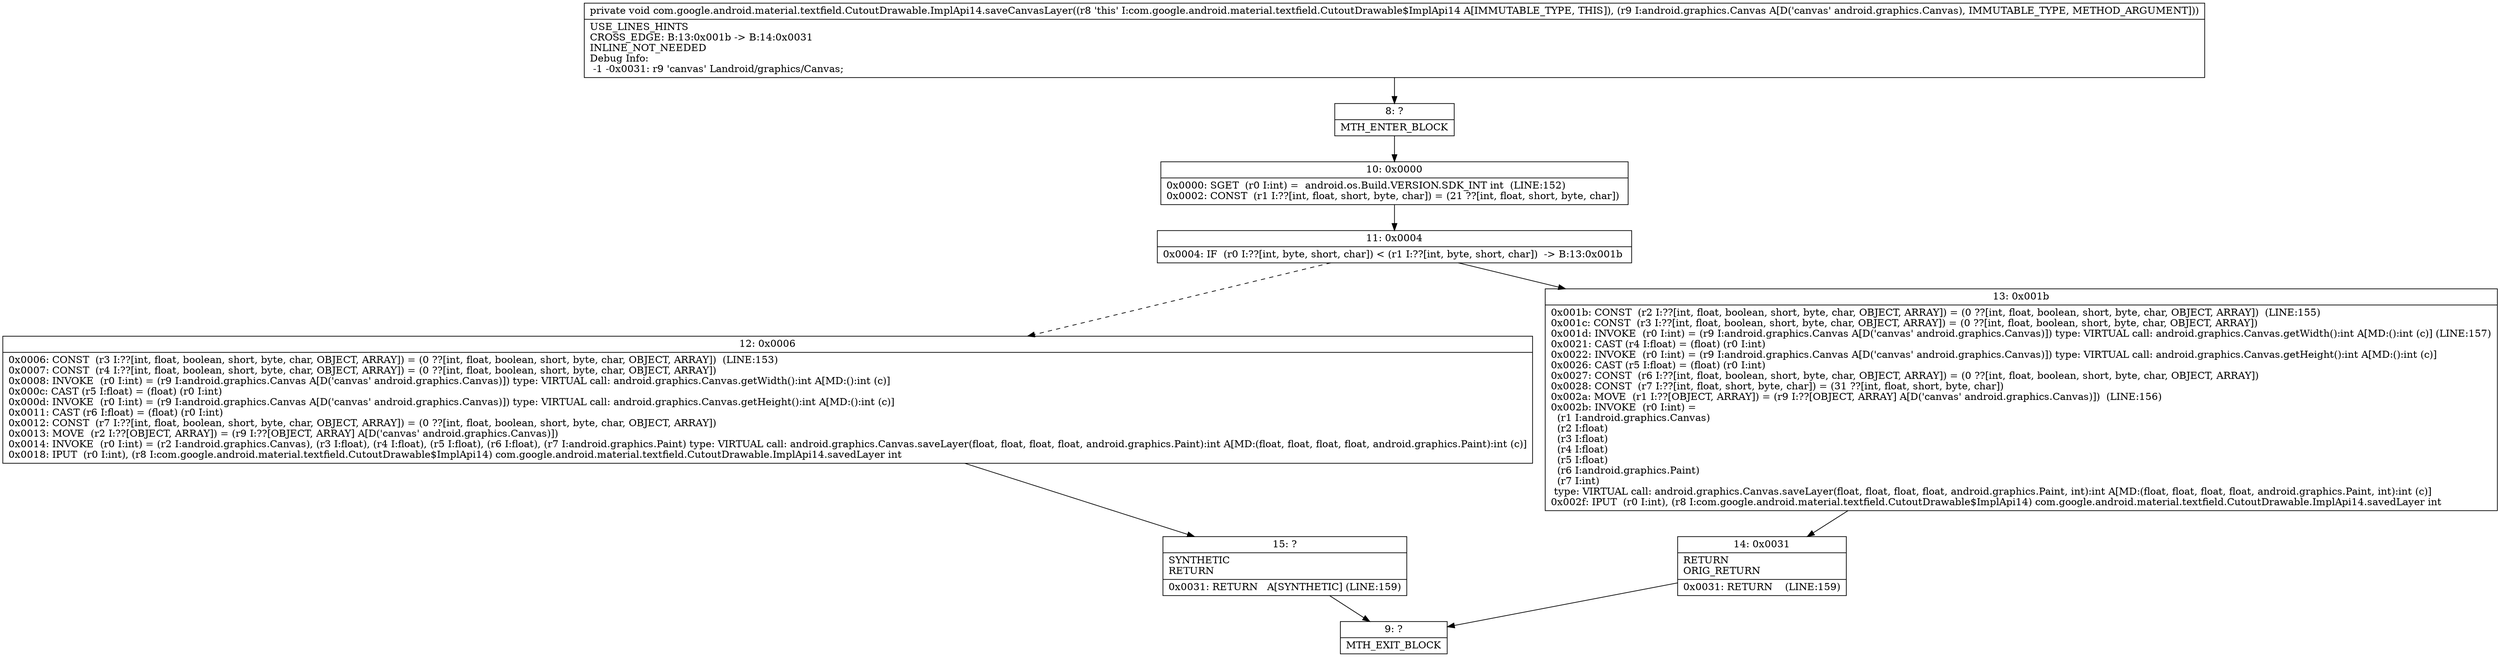 digraph "CFG forcom.google.android.material.textfield.CutoutDrawable.ImplApi14.saveCanvasLayer(Landroid\/graphics\/Canvas;)V" {
Node_8 [shape=record,label="{8\:\ ?|MTH_ENTER_BLOCK\l}"];
Node_10 [shape=record,label="{10\:\ 0x0000|0x0000: SGET  (r0 I:int) =  android.os.Build.VERSION.SDK_INT int  (LINE:152)\l0x0002: CONST  (r1 I:??[int, float, short, byte, char]) = (21 ??[int, float, short, byte, char]) \l}"];
Node_11 [shape=record,label="{11\:\ 0x0004|0x0004: IF  (r0 I:??[int, byte, short, char]) \< (r1 I:??[int, byte, short, char])  \-\> B:13:0x001b \l}"];
Node_12 [shape=record,label="{12\:\ 0x0006|0x0006: CONST  (r3 I:??[int, float, boolean, short, byte, char, OBJECT, ARRAY]) = (0 ??[int, float, boolean, short, byte, char, OBJECT, ARRAY])  (LINE:153)\l0x0007: CONST  (r4 I:??[int, float, boolean, short, byte, char, OBJECT, ARRAY]) = (0 ??[int, float, boolean, short, byte, char, OBJECT, ARRAY]) \l0x0008: INVOKE  (r0 I:int) = (r9 I:android.graphics.Canvas A[D('canvas' android.graphics.Canvas)]) type: VIRTUAL call: android.graphics.Canvas.getWidth():int A[MD:():int (c)]\l0x000c: CAST (r5 I:float) = (float) (r0 I:int) \l0x000d: INVOKE  (r0 I:int) = (r9 I:android.graphics.Canvas A[D('canvas' android.graphics.Canvas)]) type: VIRTUAL call: android.graphics.Canvas.getHeight():int A[MD:():int (c)]\l0x0011: CAST (r6 I:float) = (float) (r0 I:int) \l0x0012: CONST  (r7 I:??[int, float, boolean, short, byte, char, OBJECT, ARRAY]) = (0 ??[int, float, boolean, short, byte, char, OBJECT, ARRAY]) \l0x0013: MOVE  (r2 I:??[OBJECT, ARRAY]) = (r9 I:??[OBJECT, ARRAY] A[D('canvas' android.graphics.Canvas)]) \l0x0014: INVOKE  (r0 I:int) = (r2 I:android.graphics.Canvas), (r3 I:float), (r4 I:float), (r5 I:float), (r6 I:float), (r7 I:android.graphics.Paint) type: VIRTUAL call: android.graphics.Canvas.saveLayer(float, float, float, float, android.graphics.Paint):int A[MD:(float, float, float, float, android.graphics.Paint):int (c)]\l0x0018: IPUT  (r0 I:int), (r8 I:com.google.android.material.textfield.CutoutDrawable$ImplApi14) com.google.android.material.textfield.CutoutDrawable.ImplApi14.savedLayer int \l}"];
Node_15 [shape=record,label="{15\:\ ?|SYNTHETIC\lRETURN\l|0x0031: RETURN   A[SYNTHETIC] (LINE:159)\l}"];
Node_9 [shape=record,label="{9\:\ ?|MTH_EXIT_BLOCK\l}"];
Node_13 [shape=record,label="{13\:\ 0x001b|0x001b: CONST  (r2 I:??[int, float, boolean, short, byte, char, OBJECT, ARRAY]) = (0 ??[int, float, boolean, short, byte, char, OBJECT, ARRAY])  (LINE:155)\l0x001c: CONST  (r3 I:??[int, float, boolean, short, byte, char, OBJECT, ARRAY]) = (0 ??[int, float, boolean, short, byte, char, OBJECT, ARRAY]) \l0x001d: INVOKE  (r0 I:int) = (r9 I:android.graphics.Canvas A[D('canvas' android.graphics.Canvas)]) type: VIRTUAL call: android.graphics.Canvas.getWidth():int A[MD:():int (c)] (LINE:157)\l0x0021: CAST (r4 I:float) = (float) (r0 I:int) \l0x0022: INVOKE  (r0 I:int) = (r9 I:android.graphics.Canvas A[D('canvas' android.graphics.Canvas)]) type: VIRTUAL call: android.graphics.Canvas.getHeight():int A[MD:():int (c)]\l0x0026: CAST (r5 I:float) = (float) (r0 I:int) \l0x0027: CONST  (r6 I:??[int, float, boolean, short, byte, char, OBJECT, ARRAY]) = (0 ??[int, float, boolean, short, byte, char, OBJECT, ARRAY]) \l0x0028: CONST  (r7 I:??[int, float, short, byte, char]) = (31 ??[int, float, short, byte, char]) \l0x002a: MOVE  (r1 I:??[OBJECT, ARRAY]) = (r9 I:??[OBJECT, ARRAY] A[D('canvas' android.graphics.Canvas)])  (LINE:156)\l0x002b: INVOKE  (r0 I:int) = \l  (r1 I:android.graphics.Canvas)\l  (r2 I:float)\l  (r3 I:float)\l  (r4 I:float)\l  (r5 I:float)\l  (r6 I:android.graphics.Paint)\l  (r7 I:int)\l type: VIRTUAL call: android.graphics.Canvas.saveLayer(float, float, float, float, android.graphics.Paint, int):int A[MD:(float, float, float, float, android.graphics.Paint, int):int (c)]\l0x002f: IPUT  (r0 I:int), (r8 I:com.google.android.material.textfield.CutoutDrawable$ImplApi14) com.google.android.material.textfield.CutoutDrawable.ImplApi14.savedLayer int \l}"];
Node_14 [shape=record,label="{14\:\ 0x0031|RETURN\lORIG_RETURN\l|0x0031: RETURN    (LINE:159)\l}"];
MethodNode[shape=record,label="{private void com.google.android.material.textfield.CutoutDrawable.ImplApi14.saveCanvasLayer((r8 'this' I:com.google.android.material.textfield.CutoutDrawable$ImplApi14 A[IMMUTABLE_TYPE, THIS]), (r9 I:android.graphics.Canvas A[D('canvas' android.graphics.Canvas), IMMUTABLE_TYPE, METHOD_ARGUMENT]))  | USE_LINES_HINTS\lCROSS_EDGE: B:13:0x001b \-\> B:14:0x0031\lINLINE_NOT_NEEDED\lDebug Info:\l  \-1 \-0x0031: r9 'canvas' Landroid\/graphics\/Canvas;\l}"];
MethodNode -> Node_8;Node_8 -> Node_10;
Node_10 -> Node_11;
Node_11 -> Node_12[style=dashed];
Node_11 -> Node_13;
Node_12 -> Node_15;
Node_15 -> Node_9;
Node_13 -> Node_14;
Node_14 -> Node_9;
}

